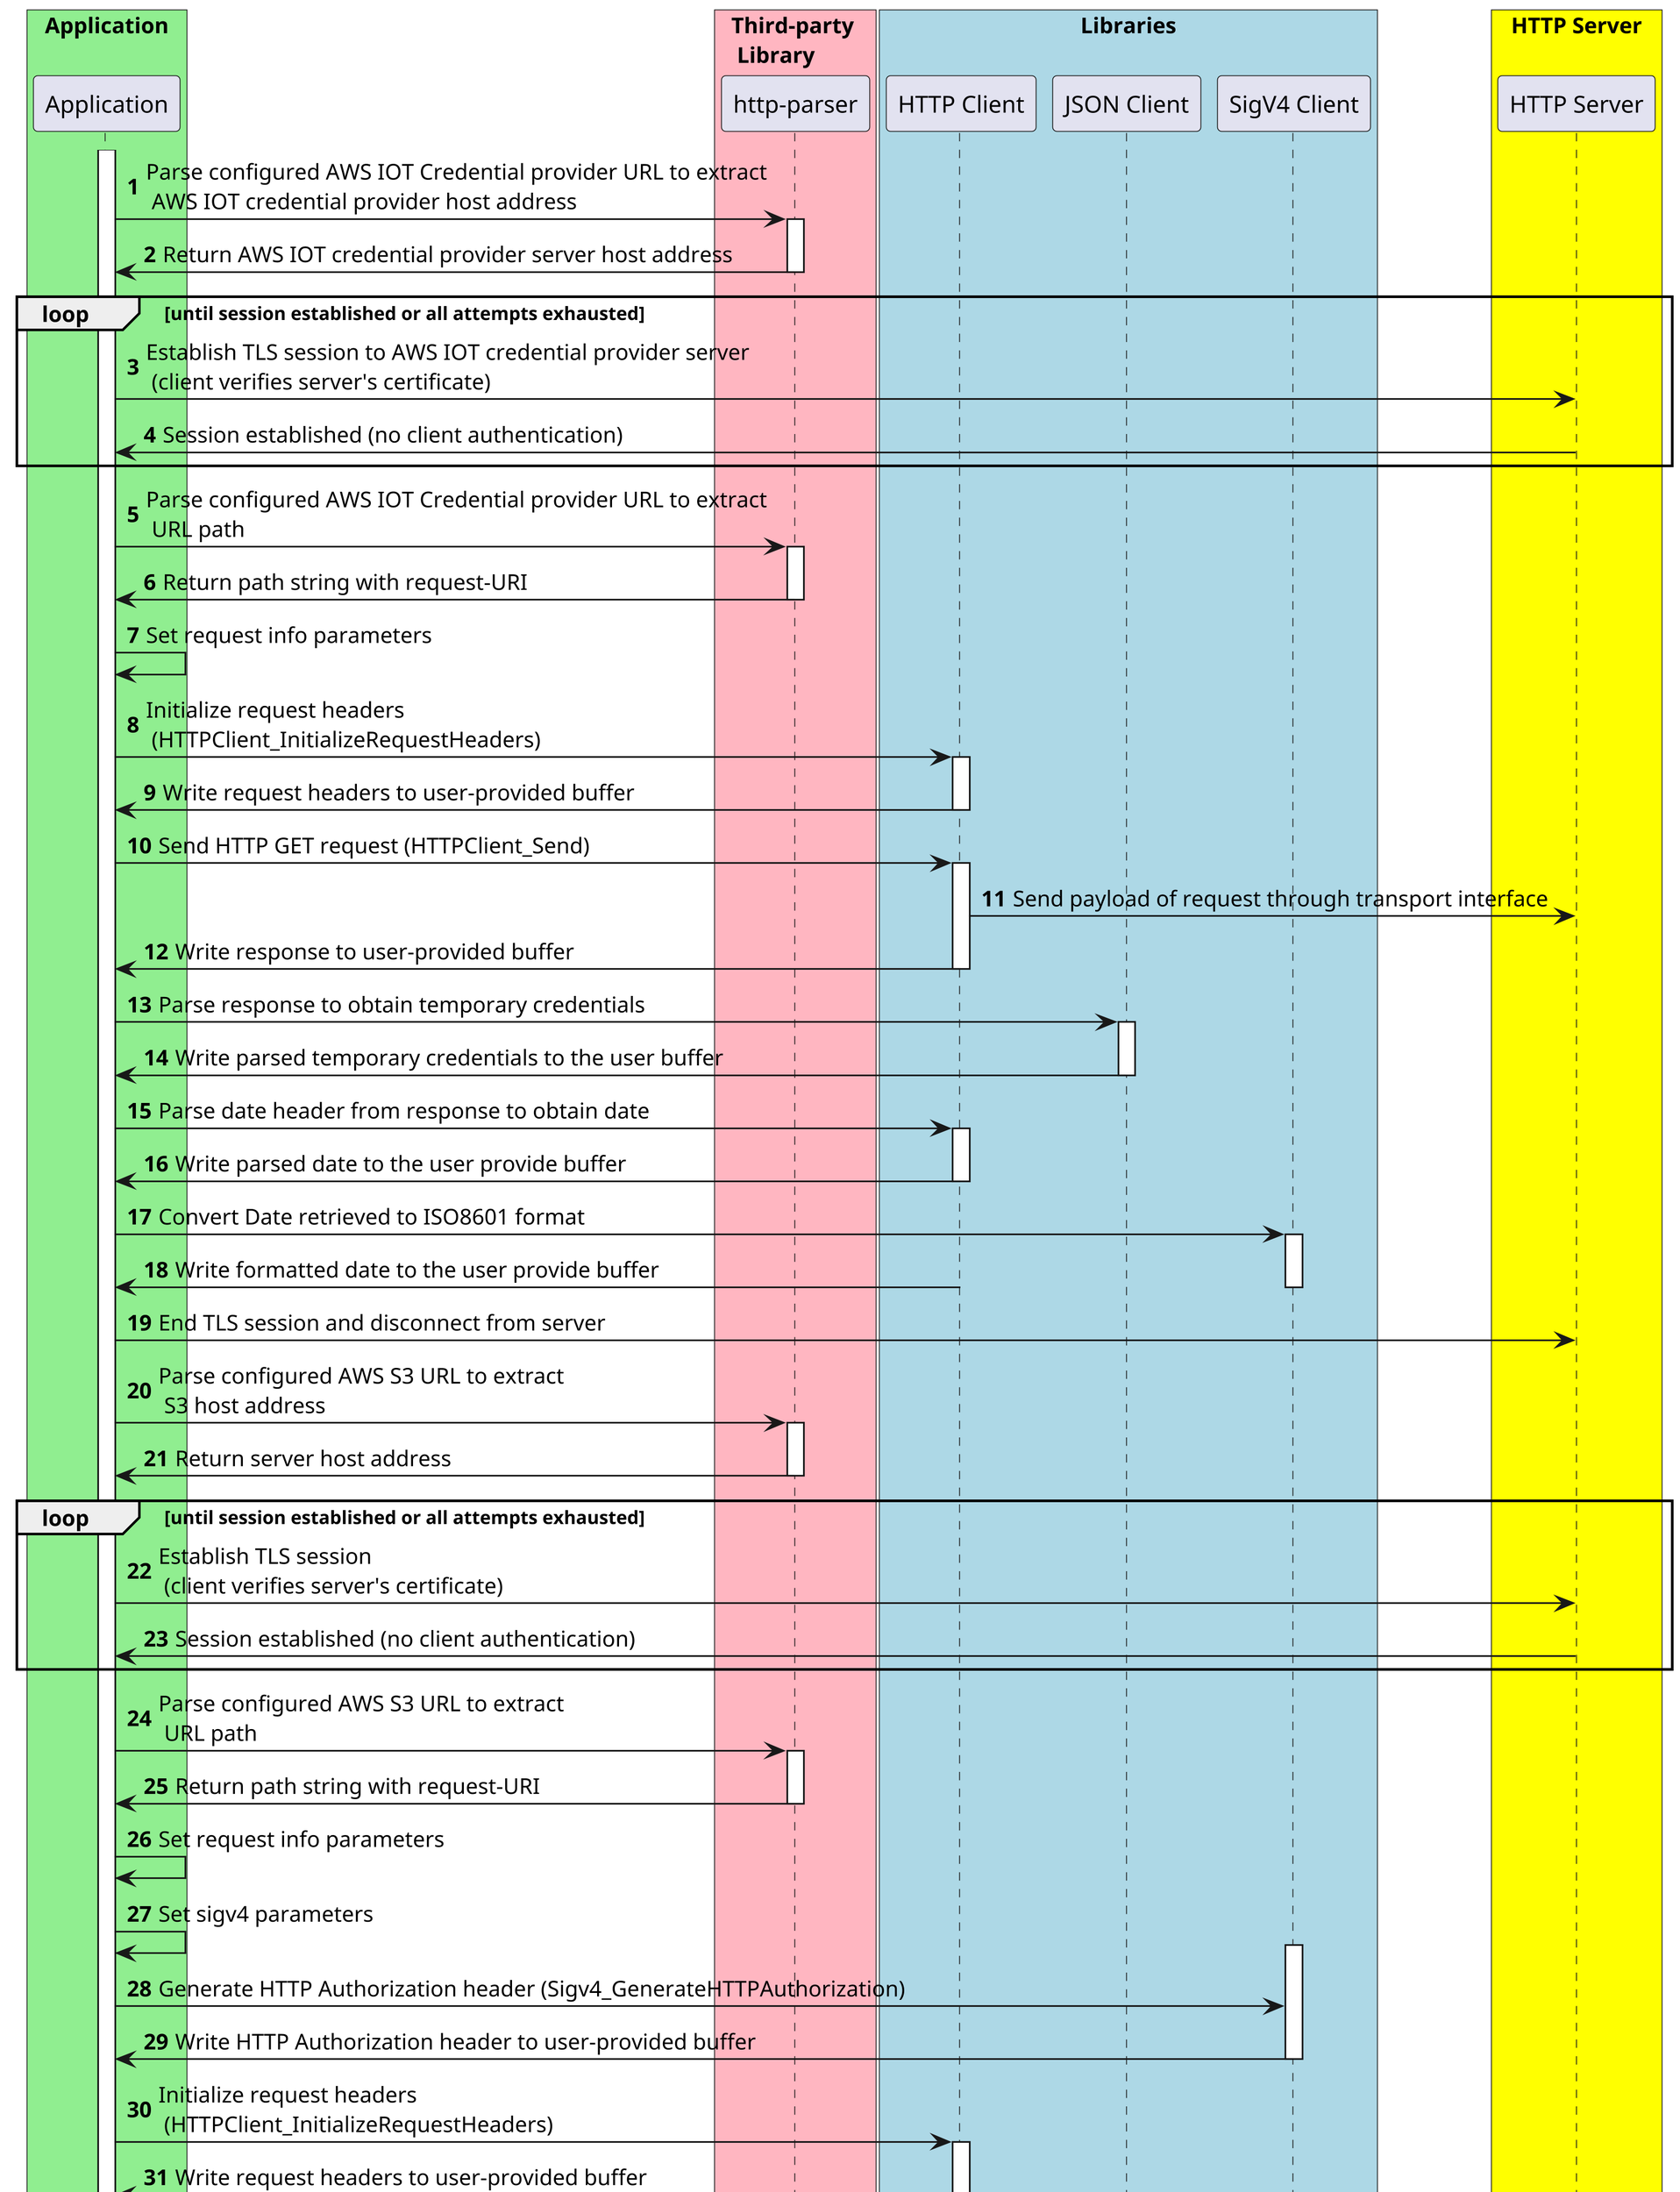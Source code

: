 @startuml
skinparam dpi 300
skinparam classFontSize 8
skinparam classFontName Helvetica
autonumber

box "Application" #LightGreen
    participant "Application" as application
end box

box "Third-party \n Library" #LightPink
    participant "http-parser" as parser
end box

box "Libraries" #LightBlue
    participant "HTTP Client" as http
    participant "JSON Client" as json
    participant "SigV4 Client" as sigv4
end box

box "HTTP Server" #Yellow
    participant "HTTP Server" as server
end box

activate application

application -> parser : Parse configured AWS IOT Credential provider URL to extract\n AWS IOT credential provider host address
activate parser
parser -> application : Return AWS IOT credential provider server host address
deactivate parser

loop until session established or all attempts exhausted
application -> server : Establish TLS session to AWS IOT credential provider server\n (client verifies server's certificate)
server -> application : Session established (no client authentication)
end

application -> parser : Parse configured AWS IOT Credential provider URL to extract\n URL path
activate parser
parser -> application : Return path string with request-URI
deactivate parser

application -> application: Set request info parameters
application -> http: Initialize request headers\n (HTTPClient_InitializeRequestHeaders)
activate http
http -> application : Write request headers to user-provided buffer
deactivate http

application -> http : Send HTTP GET request (HTTPClient_Send)
activate http
http -> server: Send payload of request through transport interface
http -> application : Write response to user-provided buffer
deactivate http

application -> json: Parse response to obtain temporary credentials
activate json
json-> application  : Write parsed temporary credentials to the user buffer
deactivate json

application -> http: Parse date header from response to obtain date
activate http
http -> application : Write parsed date to the user provide buffer
deactivate http

application -> sigv4: Convert Date retrieved to ISO8601 format
activate sigv4
http -> application : Write formatted date to the user provide buffer
deactivate sigv4

application -> server: End TLS session and disconnect from server

application -> parser : Parse configured AWS S3 URL to extract\n S3 host address
activate parser
parser -> application : Return server host address
deactivate parser

loop until session established or all attempts exhausted
application -> server : Establish TLS session\n (client verifies server's certificate)
server -> application : Session established (no client authentication)
end

application -> parser : Parse configured AWS S3 URL to extract\n URL path
activate parser
parser -> application : Return path string with request-URI
deactivate parser

application -> application: Set request info parameters
application -> application: Set sigv4 parameters
activate sigv4
application -> sigv4: Generate HTTP Authorization header (Sigv4_GenerateHTTPAuthorization)
sigv4 -> application : Write HTTP Authorization header to user-provided buffer
deactivate sigv4
application -> http: Initialize request headers\n (HTTPClient_InitializeRequestHeaders)
activate http
http -> application : Write request headers to user-provided buffer
deactivate http

application -> http : Send HTTP GET request (HTTPClient_Send)
activate http
http -> server: Send payload of request through transport interface
http -> application : Write response to user-provided buffer
deactivate http
application -> application: Parse content-range\n header from response to obtain file size

loop until entire file is downloaded
activate sigv4
application -> sigv4: Generate HTTP Authorization header (Sigv4_GenerateHTTPAuthorization)
sigv4 -> application : Write HTTP Authorization header to user-provided buffer
deactivate sigv4
application -> http: Initialize request headers\n (HTTPClient_InitializeRequestHeaders)
activate http
http -> application : Write request headers to user-provided buffer
deactivate http
application -> http: Add range header\n (HTTPClient_AddRangeHeader)
activate http
http -> application : Add range header to user-provided buffer
deactivate http
application -> http : Send HTTP GET request (HTTPClient_Send)\n to download requested bytes of the file
activate http
http -> server: Send payload of request through transport interface
http -> application : Write response to user-provided buffer
deactivate http
application -> application: Log response from contents of buffer
end

application -> server: End TLS session and disconnect from server

deactivate application
@enduml

